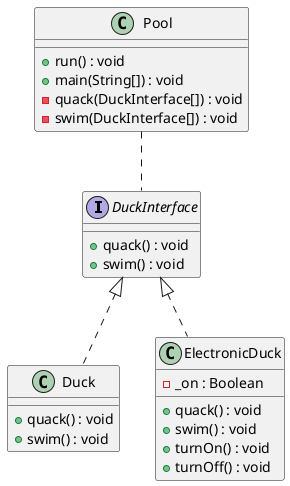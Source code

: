 
@startuml

interface DuckInterface {
    +quack() : void
    +swim() : void
}

class Duck implements DuckInterface {
    +quack() : void
    +swim() : void
       
}

class ElectronicDuck implements DuckInterface {
    -_on : Boolean
    +quack() : void
    +swim() : void
    +turnOn() : void
    +turnOff() : void        
}

class Pool  {
    +run() : void
    +main(String[]) : void
    -quack(DuckInterface[]) : void
    -swim(DuckInterface[]) : void
}

Pool .. DuckInterface

@enduml
```
